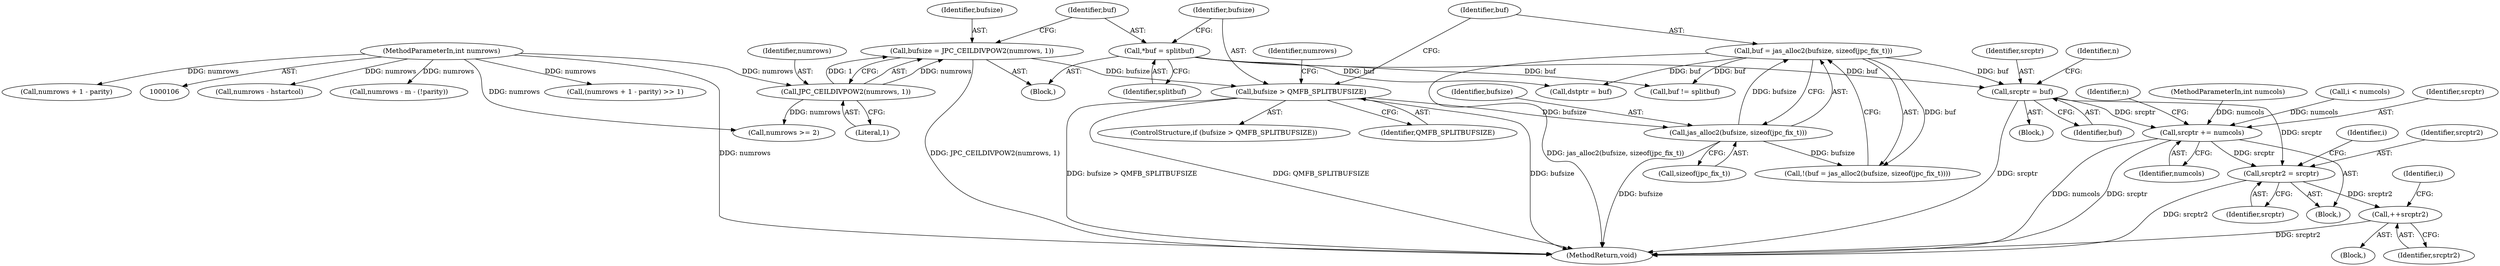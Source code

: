 digraph "0_jasper_4a59cfaf9ab3d48fca4a15c0d2674bf7138e3d1a_2@pointer" {
"1000296" [label="(Call,srcptr = buf)"];
"1000139" [label="(Call,buf = jas_alloc2(bufsize, sizeof(jpc_fix_t)))"];
"1000141" [label="(Call,jas_alloc2(bufsize, sizeof(jpc_fix_t)))"];
"1000133" [label="(Call,bufsize > QMFB_SPLITBUFSIZE)"];
"1000114" [label="(Call,bufsize = JPC_CEILDIVPOW2(numrows, 1))"];
"1000116" [label="(Call,JPC_CEILDIVPOW2(numrows, 1))"];
"1000108" [label="(MethodParameterIn,int numrows)"];
"1000121" [label="(Call,*buf = splitbuf)"];
"1000311" [label="(Call,srcptr2 = srcptr)"];
"1000331" [label="(Call,++srcptr2)"];
"1000336" [label="(Call,srcptr += numcols)"];
"1000108" [label="(MethodParameterIn,int numrows)"];
"1000116" [label="(Call,JPC_CEILDIVPOW2(numrows, 1))"];
"1000307" [label="(Block,)"];
"1000142" [label="(Identifier,bufsize)"];
"1000312" [label="(Identifier,srcptr2)"];
"1000109" [label="(MethodParameterIn,int numcols)"];
"1000117" [label="(Identifier,numrows)"];
"1000138" [label="(Call,!(buf = jas_alloc2(bufsize, sizeof(jpc_fix_t))))"];
"1000163" [label="(Call,numrows - hstartcol)"];
"1000243" [label="(Call,numrows - m - (!parity))"];
"1000340" [label="(Call,buf != splitbuf)"];
"1000151" [label="(Block,)"];
"1000114" [label="(Call,bufsize = JPC_CEILDIVPOW2(numrows, 1))"];
"1000332" [label="(Identifier,srcptr2)"];
"1000298" [label="(Identifier,buf)"];
"1000297" [label="(Identifier,srcptr)"];
"1000115" [label="(Identifier,bufsize)"];
"1000311" [label="(Call,srcptr2 = srcptr)"];
"1000133" [label="(Call,bufsize > QMFB_SPLITBUFSIZE)"];
"1000118" [label="(Literal,1)"];
"1000141" [label="(Call,jas_alloc2(bufsize, sizeof(jpc_fix_t)))"];
"1000135" [label="(Identifier,QMFB_SPLITBUFSIZE)"];
"1000323" [label="(Block,)"];
"1000300" [label="(Identifier,n)"];
"1000123" [label="(Identifier,splitbuf)"];
"1000346" [label="(MethodReturn,void)"];
"1000322" [label="(Identifier,i)"];
"1000318" [label="(Call,i < numcols)"];
"1000112" [label="(Block,)"];
"1000149" [label="(Identifier,numrows)"];
"1000313" [label="(Identifier,srcptr)"];
"1000336" [label="(Call,srcptr += numcols)"];
"1000337" [label="(Identifier,srcptr)"];
"1000134" [label="(Identifier,bufsize)"];
"1000296" [label="(Call,srcptr = buf)"];
"1000316" [label="(Identifier,i)"];
"1000121" [label="(Call,*buf = splitbuf)"];
"1000139" [label="(Call,buf = jas_alloc2(bufsize, sizeof(jpc_fix_t)))"];
"1000169" [label="(Call,dstptr = buf)"];
"1000122" [label="(Identifier,buf)"];
"1000143" [label="(Call,sizeof(jpc_fix_t))"];
"1000148" [label="(Call,numrows >= 2)"];
"1000154" [label="(Call,(numrows + 1 - parity) >> 1)"];
"1000155" [label="(Call,numrows + 1 - parity)"];
"1000331" [label="(Call,++srcptr2)"];
"1000338" [label="(Identifier,numcols)"];
"1000132" [label="(ControlStructure,if (bufsize > QMFB_SPLITBUFSIZE))"];
"1000140" [label="(Identifier,buf)"];
"1000305" [label="(Identifier,n)"];
"1000296" -> "1000151"  [label="AST: "];
"1000296" -> "1000298"  [label="CFG: "];
"1000297" -> "1000296"  [label="AST: "];
"1000298" -> "1000296"  [label="AST: "];
"1000300" -> "1000296"  [label="CFG: "];
"1000296" -> "1000346"  [label="DDG: srcptr"];
"1000139" -> "1000296"  [label="DDG: buf"];
"1000121" -> "1000296"  [label="DDG: buf"];
"1000296" -> "1000311"  [label="DDG: srcptr"];
"1000296" -> "1000336"  [label="DDG: srcptr"];
"1000139" -> "1000138"  [label="AST: "];
"1000139" -> "1000141"  [label="CFG: "];
"1000140" -> "1000139"  [label="AST: "];
"1000141" -> "1000139"  [label="AST: "];
"1000138" -> "1000139"  [label="CFG: "];
"1000139" -> "1000346"  [label="DDG: jas_alloc2(bufsize, sizeof(jpc_fix_t))"];
"1000139" -> "1000138"  [label="DDG: buf"];
"1000141" -> "1000139"  [label="DDG: bufsize"];
"1000139" -> "1000169"  [label="DDG: buf"];
"1000139" -> "1000340"  [label="DDG: buf"];
"1000141" -> "1000143"  [label="CFG: "];
"1000142" -> "1000141"  [label="AST: "];
"1000143" -> "1000141"  [label="AST: "];
"1000141" -> "1000346"  [label="DDG: bufsize"];
"1000141" -> "1000138"  [label="DDG: bufsize"];
"1000133" -> "1000141"  [label="DDG: bufsize"];
"1000133" -> "1000132"  [label="AST: "];
"1000133" -> "1000135"  [label="CFG: "];
"1000134" -> "1000133"  [label="AST: "];
"1000135" -> "1000133"  [label="AST: "];
"1000140" -> "1000133"  [label="CFG: "];
"1000149" -> "1000133"  [label="CFG: "];
"1000133" -> "1000346"  [label="DDG: bufsize"];
"1000133" -> "1000346"  [label="DDG: bufsize > QMFB_SPLITBUFSIZE"];
"1000133" -> "1000346"  [label="DDG: QMFB_SPLITBUFSIZE"];
"1000114" -> "1000133"  [label="DDG: bufsize"];
"1000114" -> "1000112"  [label="AST: "];
"1000114" -> "1000116"  [label="CFG: "];
"1000115" -> "1000114"  [label="AST: "];
"1000116" -> "1000114"  [label="AST: "];
"1000122" -> "1000114"  [label="CFG: "];
"1000114" -> "1000346"  [label="DDG: JPC_CEILDIVPOW2(numrows, 1)"];
"1000116" -> "1000114"  [label="DDG: numrows"];
"1000116" -> "1000114"  [label="DDG: 1"];
"1000116" -> "1000118"  [label="CFG: "];
"1000117" -> "1000116"  [label="AST: "];
"1000118" -> "1000116"  [label="AST: "];
"1000108" -> "1000116"  [label="DDG: numrows"];
"1000116" -> "1000148"  [label="DDG: numrows"];
"1000108" -> "1000106"  [label="AST: "];
"1000108" -> "1000346"  [label="DDG: numrows"];
"1000108" -> "1000148"  [label="DDG: numrows"];
"1000108" -> "1000154"  [label="DDG: numrows"];
"1000108" -> "1000155"  [label="DDG: numrows"];
"1000108" -> "1000163"  [label="DDG: numrows"];
"1000108" -> "1000243"  [label="DDG: numrows"];
"1000121" -> "1000112"  [label="AST: "];
"1000121" -> "1000123"  [label="CFG: "];
"1000122" -> "1000121"  [label="AST: "];
"1000123" -> "1000121"  [label="AST: "];
"1000134" -> "1000121"  [label="CFG: "];
"1000121" -> "1000169"  [label="DDG: buf"];
"1000121" -> "1000340"  [label="DDG: buf"];
"1000311" -> "1000307"  [label="AST: "];
"1000311" -> "1000313"  [label="CFG: "];
"1000312" -> "1000311"  [label="AST: "];
"1000313" -> "1000311"  [label="AST: "];
"1000316" -> "1000311"  [label="CFG: "];
"1000311" -> "1000346"  [label="DDG: srcptr2"];
"1000336" -> "1000311"  [label="DDG: srcptr"];
"1000311" -> "1000331"  [label="DDG: srcptr2"];
"1000331" -> "1000323"  [label="AST: "];
"1000331" -> "1000332"  [label="CFG: "];
"1000332" -> "1000331"  [label="AST: "];
"1000322" -> "1000331"  [label="CFG: "];
"1000331" -> "1000346"  [label="DDG: srcptr2"];
"1000336" -> "1000307"  [label="AST: "];
"1000336" -> "1000338"  [label="CFG: "];
"1000337" -> "1000336"  [label="AST: "];
"1000338" -> "1000336"  [label="AST: "];
"1000305" -> "1000336"  [label="CFG: "];
"1000336" -> "1000346"  [label="DDG: numcols"];
"1000336" -> "1000346"  [label="DDG: srcptr"];
"1000318" -> "1000336"  [label="DDG: numcols"];
"1000109" -> "1000336"  [label="DDG: numcols"];
}
